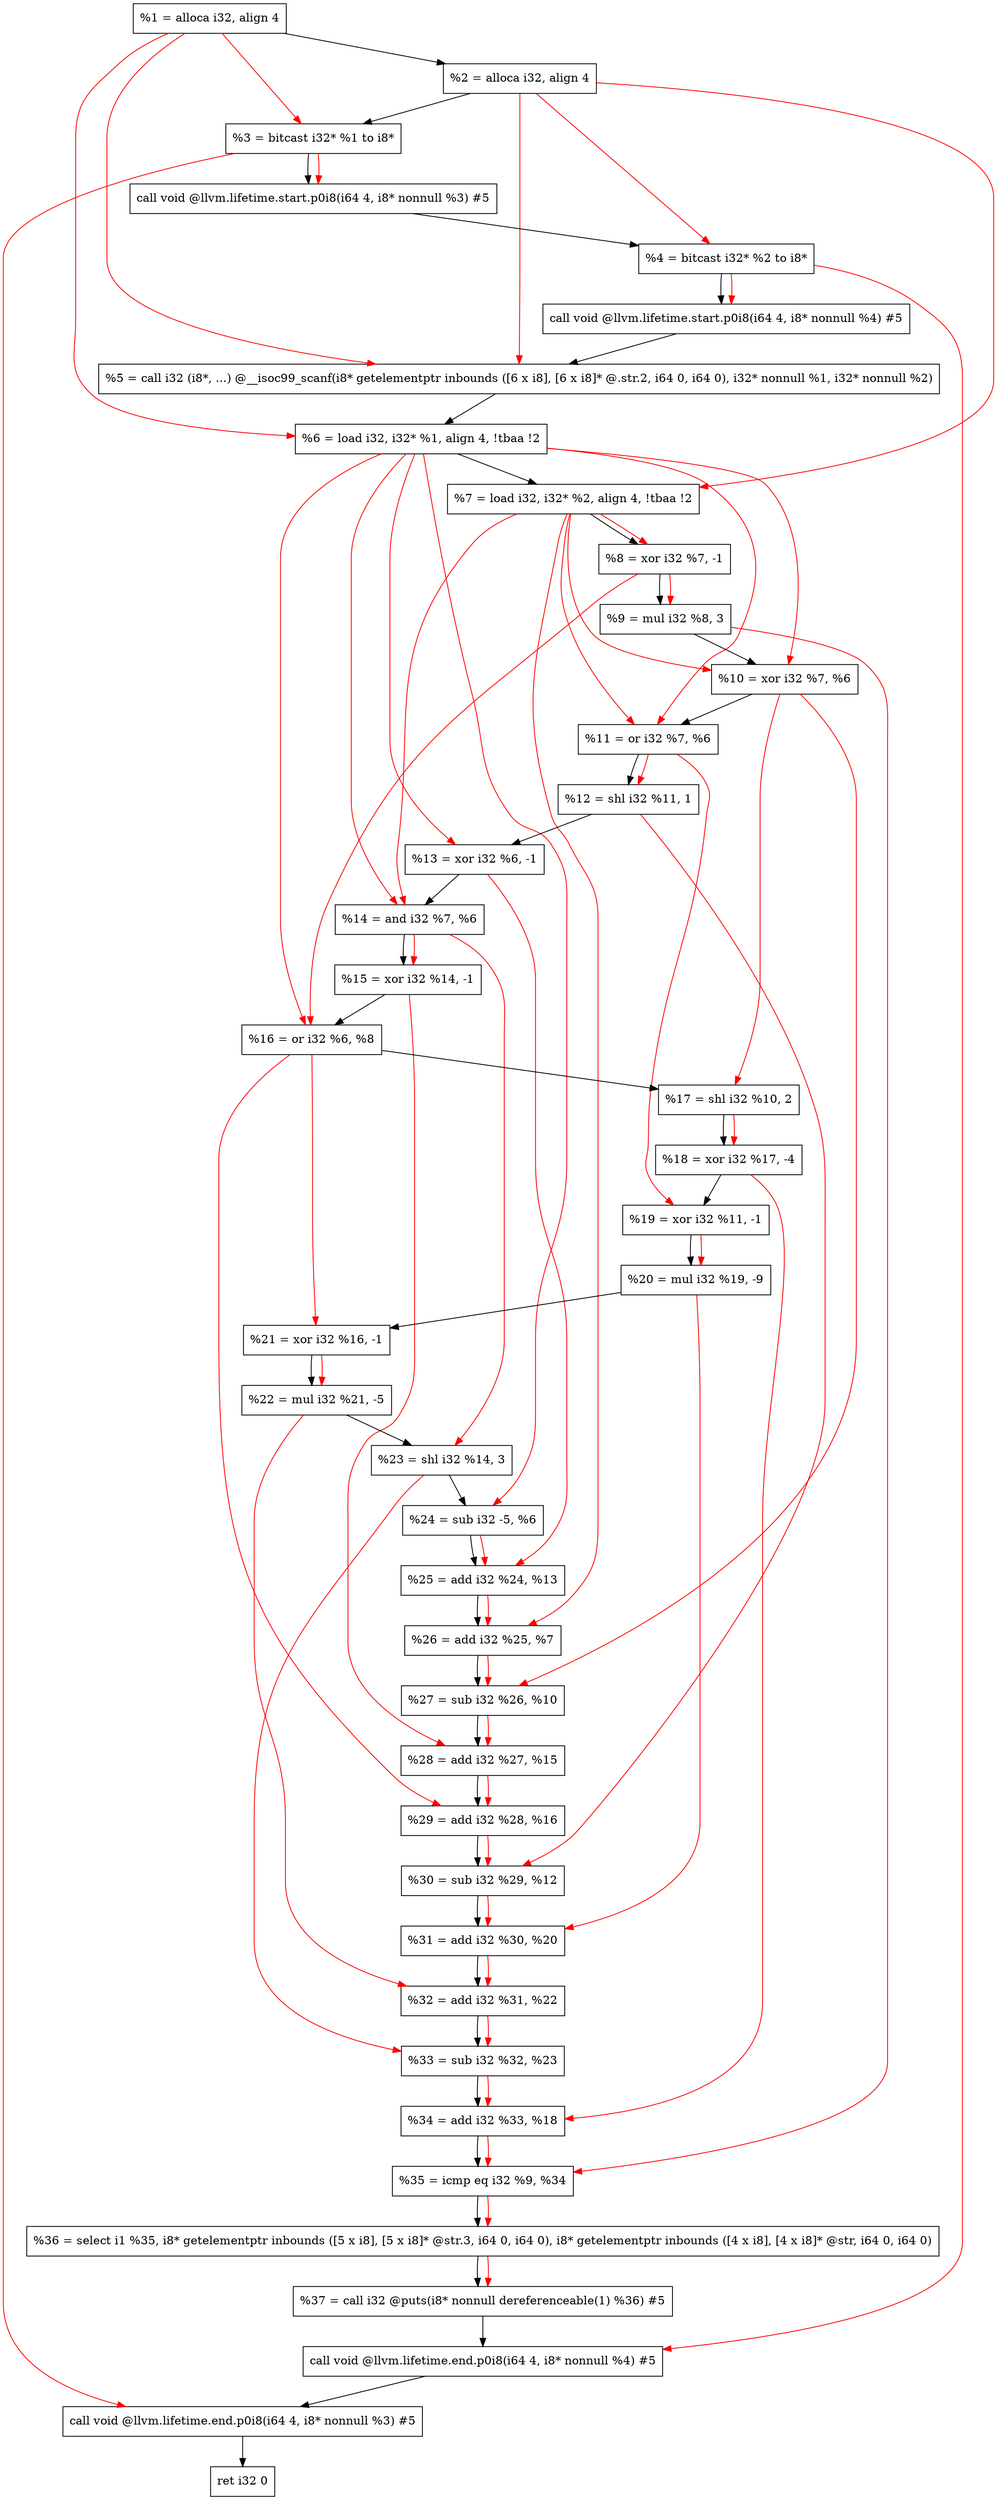 digraph "DFG for'main' function" {
	Node0x2458218[shape=record, label="  %1 = alloca i32, align 4"];
	Node0x2458298[shape=record, label="  %2 = alloca i32, align 4"];
	Node0x2458328[shape=record, label="  %3 = bitcast i32* %1 to i8*"];
	Node0x2458788[shape=record, label="  call void @llvm.lifetime.start.p0i8(i64 4, i8* nonnull %3) #5"];
	Node0x2458868[shape=record, label="  %4 = bitcast i32* %2 to i8*"];
	Node0x2458988[shape=record, label="  call void @llvm.lifetime.start.p0i8(i64 4, i8* nonnull %4) #5"];
	Node0x2458bc0[shape=record, label="  %5 = call i32 (i8*, ...) @__isoc99_scanf(i8* getelementptr inbounds ([6 x i8], [6 x i8]* @.str.2, i64 0, i64 0), i32* nonnull %1, i32* nonnull %2)"];
	Node0x2458c78[shape=record, label="  %6 = load i32, i32* %1, align 4, !tbaa !2"];
	Node0x2459be8[shape=record, label="  %7 = load i32, i32* %2, align 4, !tbaa !2"];
	Node0x245a270[shape=record, label="  %8 = xor i32 %7, -1"];
	Node0x245a2e0[shape=record, label="  %9 = mul i32 %8, 3"];
	Node0x245a350[shape=record, label="  %10 = xor i32 %7, %6"];
	Node0x245a3c0[shape=record, label="  %11 = or i32 %7, %6"];
	Node0x245a430[shape=record, label="  %12 = shl i32 %11, 1"];
	Node0x245a4a0[shape=record, label="  %13 = xor i32 %6, -1"];
	Node0x245a510[shape=record, label="  %14 = and i32 %7, %6"];
	Node0x245a580[shape=record, label="  %15 = xor i32 %14, -1"];
	Node0x245a5f0[shape=record, label="  %16 = or i32 %6, %8"];
	Node0x245a660[shape=record, label="  %17 = shl i32 %10, 2"];
	Node0x245a6d0[shape=record, label="  %18 = xor i32 %17, -4"];
	Node0x245a740[shape=record, label="  %19 = xor i32 %11, -1"];
	Node0x245a7b0[shape=record, label="  %20 = mul i32 %19, -9"];
	Node0x245a820[shape=record, label="  %21 = xor i32 %16, -1"];
	Node0x245a890[shape=record, label="  %22 = mul i32 %21, -5"];
	Node0x245a900[shape=record, label="  %23 = shl i32 %14, 3"];
	Node0x245a970[shape=record, label="  %24 = sub i32 -5, %6"];
	Node0x245a9e0[shape=record, label="  %25 = add i32 %24, %13"];
	Node0x245aa50[shape=record, label="  %26 = add i32 %25, %7"];
	Node0x245aac0[shape=record, label="  %27 = sub i32 %26, %10"];
	Node0x245ab30[shape=record, label="  %28 = add i32 %27, %15"];
	Node0x245aba0[shape=record, label="  %29 = add i32 %28, %16"];
	Node0x245ac10[shape=record, label="  %30 = sub i32 %29, %12"];
	Node0x245ac80[shape=record, label="  %31 = add i32 %30, %20"];
	Node0x245acf0[shape=record, label="  %32 = add i32 %31, %22"];
	Node0x245ad60[shape=record, label="  %33 = sub i32 %32, %23"];
	Node0x245add0[shape=record, label="  %34 = add i32 %33, %18"];
	Node0x245ae40[shape=record, label="  %35 = icmp eq i32 %9, %34"];
	Node0x23f89d8[shape=record, label="  %36 = select i1 %35, i8* getelementptr inbounds ([5 x i8], [5 x i8]* @str.3, i64 0, i64 0), i8* getelementptr inbounds ([4 x i8], [4 x i8]* @str, i64 0, i64 0)"];
	Node0x245aed0[shape=record, label="  %37 = call i32 @puts(i8* nonnull dereferenceable(1) %36) #5"];
	Node0x245b128[shape=record, label="  call void @llvm.lifetime.end.p0i8(i64 4, i8* nonnull %4) #5"];
	Node0x245b288[shape=record, label="  call void @llvm.lifetime.end.p0i8(i64 4, i8* nonnull %3) #5"];
	Node0x245b348[shape=record, label="  ret i32 0"];
	Node0x2458218 -> Node0x2458298;
	Node0x2458298 -> Node0x2458328;
	Node0x2458328 -> Node0x2458788;
	Node0x2458788 -> Node0x2458868;
	Node0x2458868 -> Node0x2458988;
	Node0x2458988 -> Node0x2458bc0;
	Node0x2458bc0 -> Node0x2458c78;
	Node0x2458c78 -> Node0x2459be8;
	Node0x2459be8 -> Node0x245a270;
	Node0x245a270 -> Node0x245a2e0;
	Node0x245a2e0 -> Node0x245a350;
	Node0x245a350 -> Node0x245a3c0;
	Node0x245a3c0 -> Node0x245a430;
	Node0x245a430 -> Node0x245a4a0;
	Node0x245a4a0 -> Node0x245a510;
	Node0x245a510 -> Node0x245a580;
	Node0x245a580 -> Node0x245a5f0;
	Node0x245a5f0 -> Node0x245a660;
	Node0x245a660 -> Node0x245a6d0;
	Node0x245a6d0 -> Node0x245a740;
	Node0x245a740 -> Node0x245a7b0;
	Node0x245a7b0 -> Node0x245a820;
	Node0x245a820 -> Node0x245a890;
	Node0x245a890 -> Node0x245a900;
	Node0x245a900 -> Node0x245a970;
	Node0x245a970 -> Node0x245a9e0;
	Node0x245a9e0 -> Node0x245aa50;
	Node0x245aa50 -> Node0x245aac0;
	Node0x245aac0 -> Node0x245ab30;
	Node0x245ab30 -> Node0x245aba0;
	Node0x245aba0 -> Node0x245ac10;
	Node0x245ac10 -> Node0x245ac80;
	Node0x245ac80 -> Node0x245acf0;
	Node0x245acf0 -> Node0x245ad60;
	Node0x245ad60 -> Node0x245add0;
	Node0x245add0 -> Node0x245ae40;
	Node0x245ae40 -> Node0x23f89d8;
	Node0x23f89d8 -> Node0x245aed0;
	Node0x245aed0 -> Node0x245b128;
	Node0x245b128 -> Node0x245b288;
	Node0x245b288 -> Node0x245b348;
edge [color=red]
	Node0x2458218 -> Node0x2458328;
	Node0x2458328 -> Node0x2458788;
	Node0x2458298 -> Node0x2458868;
	Node0x2458868 -> Node0x2458988;
	Node0x2458218 -> Node0x2458bc0;
	Node0x2458298 -> Node0x2458bc0;
	Node0x2458218 -> Node0x2458c78;
	Node0x2458298 -> Node0x2459be8;
	Node0x2459be8 -> Node0x245a270;
	Node0x245a270 -> Node0x245a2e0;
	Node0x2459be8 -> Node0x245a350;
	Node0x2458c78 -> Node0x245a350;
	Node0x2459be8 -> Node0x245a3c0;
	Node0x2458c78 -> Node0x245a3c0;
	Node0x245a3c0 -> Node0x245a430;
	Node0x2458c78 -> Node0x245a4a0;
	Node0x2459be8 -> Node0x245a510;
	Node0x2458c78 -> Node0x245a510;
	Node0x245a510 -> Node0x245a580;
	Node0x2458c78 -> Node0x245a5f0;
	Node0x245a270 -> Node0x245a5f0;
	Node0x245a350 -> Node0x245a660;
	Node0x245a660 -> Node0x245a6d0;
	Node0x245a3c0 -> Node0x245a740;
	Node0x245a740 -> Node0x245a7b0;
	Node0x245a5f0 -> Node0x245a820;
	Node0x245a820 -> Node0x245a890;
	Node0x245a510 -> Node0x245a900;
	Node0x2458c78 -> Node0x245a970;
	Node0x245a970 -> Node0x245a9e0;
	Node0x245a4a0 -> Node0x245a9e0;
	Node0x245a9e0 -> Node0x245aa50;
	Node0x2459be8 -> Node0x245aa50;
	Node0x245aa50 -> Node0x245aac0;
	Node0x245a350 -> Node0x245aac0;
	Node0x245aac0 -> Node0x245ab30;
	Node0x245a580 -> Node0x245ab30;
	Node0x245ab30 -> Node0x245aba0;
	Node0x245a5f0 -> Node0x245aba0;
	Node0x245aba0 -> Node0x245ac10;
	Node0x245a430 -> Node0x245ac10;
	Node0x245ac10 -> Node0x245ac80;
	Node0x245a7b0 -> Node0x245ac80;
	Node0x245ac80 -> Node0x245acf0;
	Node0x245a890 -> Node0x245acf0;
	Node0x245acf0 -> Node0x245ad60;
	Node0x245a900 -> Node0x245ad60;
	Node0x245ad60 -> Node0x245add0;
	Node0x245a6d0 -> Node0x245add0;
	Node0x245a2e0 -> Node0x245ae40;
	Node0x245add0 -> Node0x245ae40;
	Node0x245ae40 -> Node0x23f89d8;
	Node0x23f89d8 -> Node0x245aed0;
	Node0x2458868 -> Node0x245b128;
	Node0x2458328 -> Node0x245b288;
}
